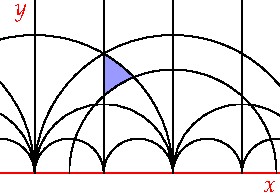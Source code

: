 settings.tex="pdflatex";

texpreamble("\usepackage{amsmath}
\usepackage{amsthm,amssymb}
\usepackage{mathpazo}
\usepackage[svgnames]{xcolor}
");
import graph;

size(140);

picture c;
draw(c,unitcircle);
clip(c,box((-1,0),(1,1)));

for(int k=-3; k<=4; ++k){
	add(shift((2k-1,0))*c);
	}
for(int k=0; k<=3; ++k){
	add(shift((4k-6,0))*scale(2)*c);
	}
for(int k=-4; k<=4; ++k){
	draw((2k,0)--(2k,5));
	}
add(shift((-4,0))*scale(4)*c);
add(shift((4,0))*scale(4)*c);
add(shift((0,0))*scale(4)*c);
add(shift((4,0))*scale(3)*c);


path p=buildcycle(arc((0,0),4,0,90),(2,5)--(2,0),arc((4,0),3,90,180));

filldraw(p,blue+opacity(0.4));

xaxis("$x$",red);
yaxis("$y$",red);

clip(box((-1,-0.6),(7.1,5)));